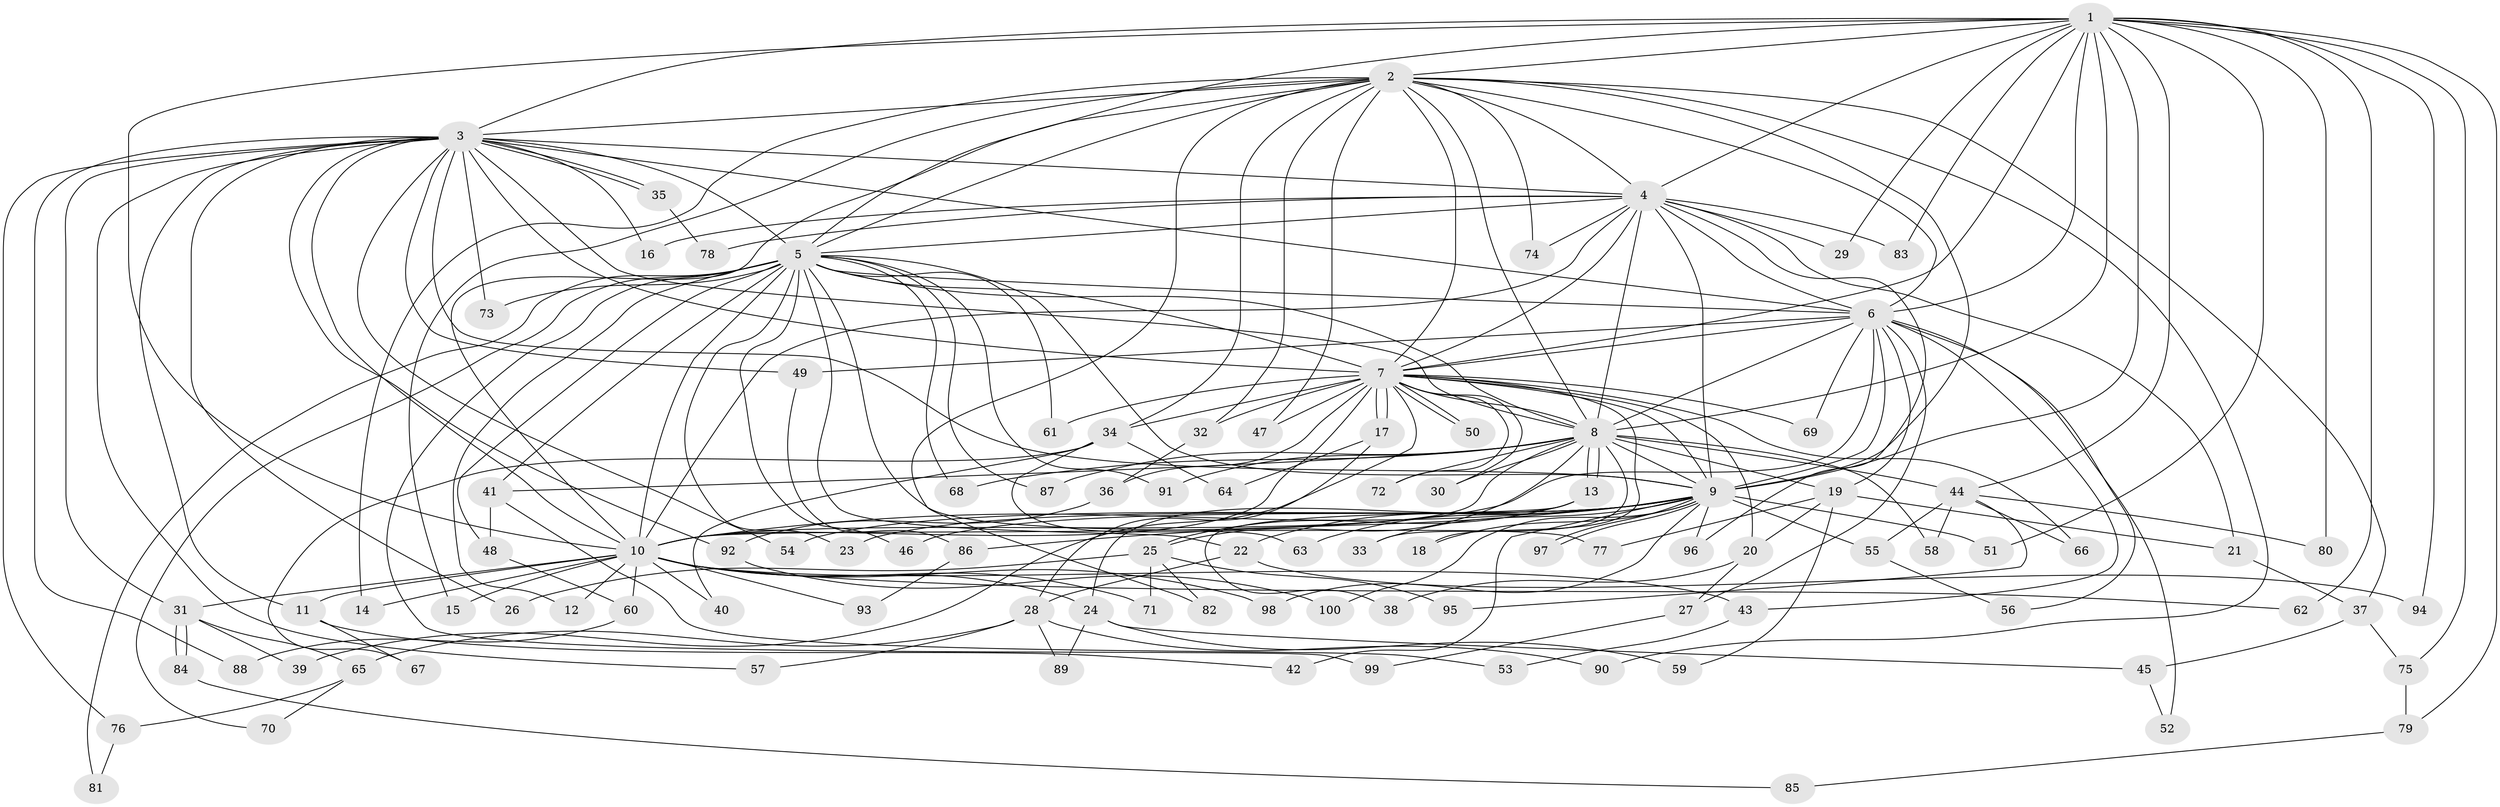 // Generated by graph-tools (version 1.1) at 2025/11/02/21/25 10:11:08]
// undirected, 100 vertices, 225 edges
graph export_dot {
graph [start="1"]
  node [color=gray90,style=filled];
  1;
  2;
  3;
  4;
  5;
  6;
  7;
  8;
  9;
  10;
  11;
  12;
  13;
  14;
  15;
  16;
  17;
  18;
  19;
  20;
  21;
  22;
  23;
  24;
  25;
  26;
  27;
  28;
  29;
  30;
  31;
  32;
  33;
  34;
  35;
  36;
  37;
  38;
  39;
  40;
  41;
  42;
  43;
  44;
  45;
  46;
  47;
  48;
  49;
  50;
  51;
  52;
  53;
  54;
  55;
  56;
  57;
  58;
  59;
  60;
  61;
  62;
  63;
  64;
  65;
  66;
  67;
  68;
  69;
  70;
  71;
  72;
  73;
  74;
  75;
  76;
  77;
  78;
  79;
  80;
  81;
  82;
  83;
  84;
  85;
  86;
  87;
  88;
  89;
  90;
  91;
  92;
  93;
  94;
  95;
  96;
  97;
  98;
  99;
  100;
  1 -- 2;
  1 -- 3;
  1 -- 4;
  1 -- 5;
  1 -- 6;
  1 -- 7;
  1 -- 8;
  1 -- 9;
  1 -- 10;
  1 -- 29;
  1 -- 44;
  1 -- 51;
  1 -- 62;
  1 -- 75;
  1 -- 79;
  1 -- 80;
  1 -- 83;
  1 -- 94;
  2 -- 3;
  2 -- 4;
  2 -- 5;
  2 -- 6;
  2 -- 7;
  2 -- 8;
  2 -- 9;
  2 -- 10;
  2 -- 14;
  2 -- 15;
  2 -- 32;
  2 -- 34;
  2 -- 37;
  2 -- 47;
  2 -- 74;
  2 -- 82;
  2 -- 90;
  3 -- 4;
  3 -- 5;
  3 -- 6;
  3 -- 7;
  3 -- 8;
  3 -- 9;
  3 -- 10;
  3 -- 11;
  3 -- 16;
  3 -- 26;
  3 -- 31;
  3 -- 35;
  3 -- 35;
  3 -- 49;
  3 -- 54;
  3 -- 57;
  3 -- 73;
  3 -- 76;
  3 -- 88;
  3 -- 92;
  4 -- 5;
  4 -- 6;
  4 -- 7;
  4 -- 8;
  4 -- 9;
  4 -- 10;
  4 -- 16;
  4 -- 21;
  4 -- 29;
  4 -- 74;
  4 -- 78;
  4 -- 83;
  4 -- 96;
  5 -- 6;
  5 -- 7;
  5 -- 8;
  5 -- 9;
  5 -- 10;
  5 -- 12;
  5 -- 22;
  5 -- 23;
  5 -- 41;
  5 -- 46;
  5 -- 48;
  5 -- 61;
  5 -- 68;
  5 -- 70;
  5 -- 73;
  5 -- 77;
  5 -- 81;
  5 -- 87;
  5 -- 91;
  5 -- 99;
  6 -- 7;
  6 -- 8;
  6 -- 9;
  6 -- 10;
  6 -- 19;
  6 -- 27;
  6 -- 43;
  6 -- 49;
  6 -- 52;
  6 -- 56;
  6 -- 69;
  7 -- 8;
  7 -- 9;
  7 -- 10;
  7 -- 17;
  7 -- 17;
  7 -- 18;
  7 -- 20;
  7 -- 30;
  7 -- 32;
  7 -- 34;
  7 -- 36;
  7 -- 39;
  7 -- 47;
  7 -- 50;
  7 -- 50;
  7 -- 61;
  7 -- 66;
  7 -- 69;
  7 -- 72;
  8 -- 9;
  8 -- 10;
  8 -- 13;
  8 -- 13;
  8 -- 19;
  8 -- 25;
  8 -- 30;
  8 -- 33;
  8 -- 41;
  8 -- 44;
  8 -- 58;
  8 -- 68;
  8 -- 72;
  8 -- 87;
  8 -- 91;
  9 -- 10;
  9 -- 18;
  9 -- 22;
  9 -- 23;
  9 -- 33;
  9 -- 42;
  9 -- 46;
  9 -- 51;
  9 -- 54;
  9 -- 55;
  9 -- 63;
  9 -- 86;
  9 -- 96;
  9 -- 97;
  9 -- 97;
  9 -- 98;
  9 -- 100;
  10 -- 11;
  10 -- 12;
  10 -- 14;
  10 -- 15;
  10 -- 24;
  10 -- 31;
  10 -- 40;
  10 -- 43;
  10 -- 60;
  10 -- 62;
  10 -- 71;
  10 -- 93;
  10 -- 98;
  11 -- 42;
  11 -- 67;
  13 -- 24;
  13 -- 25;
  13 -- 38;
  17 -- 28;
  17 -- 64;
  19 -- 20;
  19 -- 21;
  19 -- 59;
  19 -- 77;
  20 -- 27;
  20 -- 38;
  21 -- 37;
  22 -- 28;
  22 -- 94;
  24 -- 45;
  24 -- 59;
  24 -- 89;
  25 -- 26;
  25 -- 71;
  25 -- 82;
  25 -- 95;
  27 -- 99;
  28 -- 57;
  28 -- 65;
  28 -- 89;
  28 -- 90;
  31 -- 39;
  31 -- 65;
  31 -- 84;
  31 -- 84;
  32 -- 36;
  34 -- 40;
  34 -- 63;
  34 -- 64;
  34 -- 67;
  35 -- 78;
  36 -- 92;
  37 -- 45;
  37 -- 75;
  41 -- 48;
  41 -- 53;
  43 -- 53;
  44 -- 55;
  44 -- 58;
  44 -- 66;
  44 -- 80;
  44 -- 95;
  45 -- 52;
  48 -- 60;
  49 -- 86;
  55 -- 56;
  60 -- 88;
  65 -- 70;
  65 -- 76;
  75 -- 79;
  76 -- 81;
  79 -- 85;
  84 -- 85;
  86 -- 93;
  92 -- 100;
}
